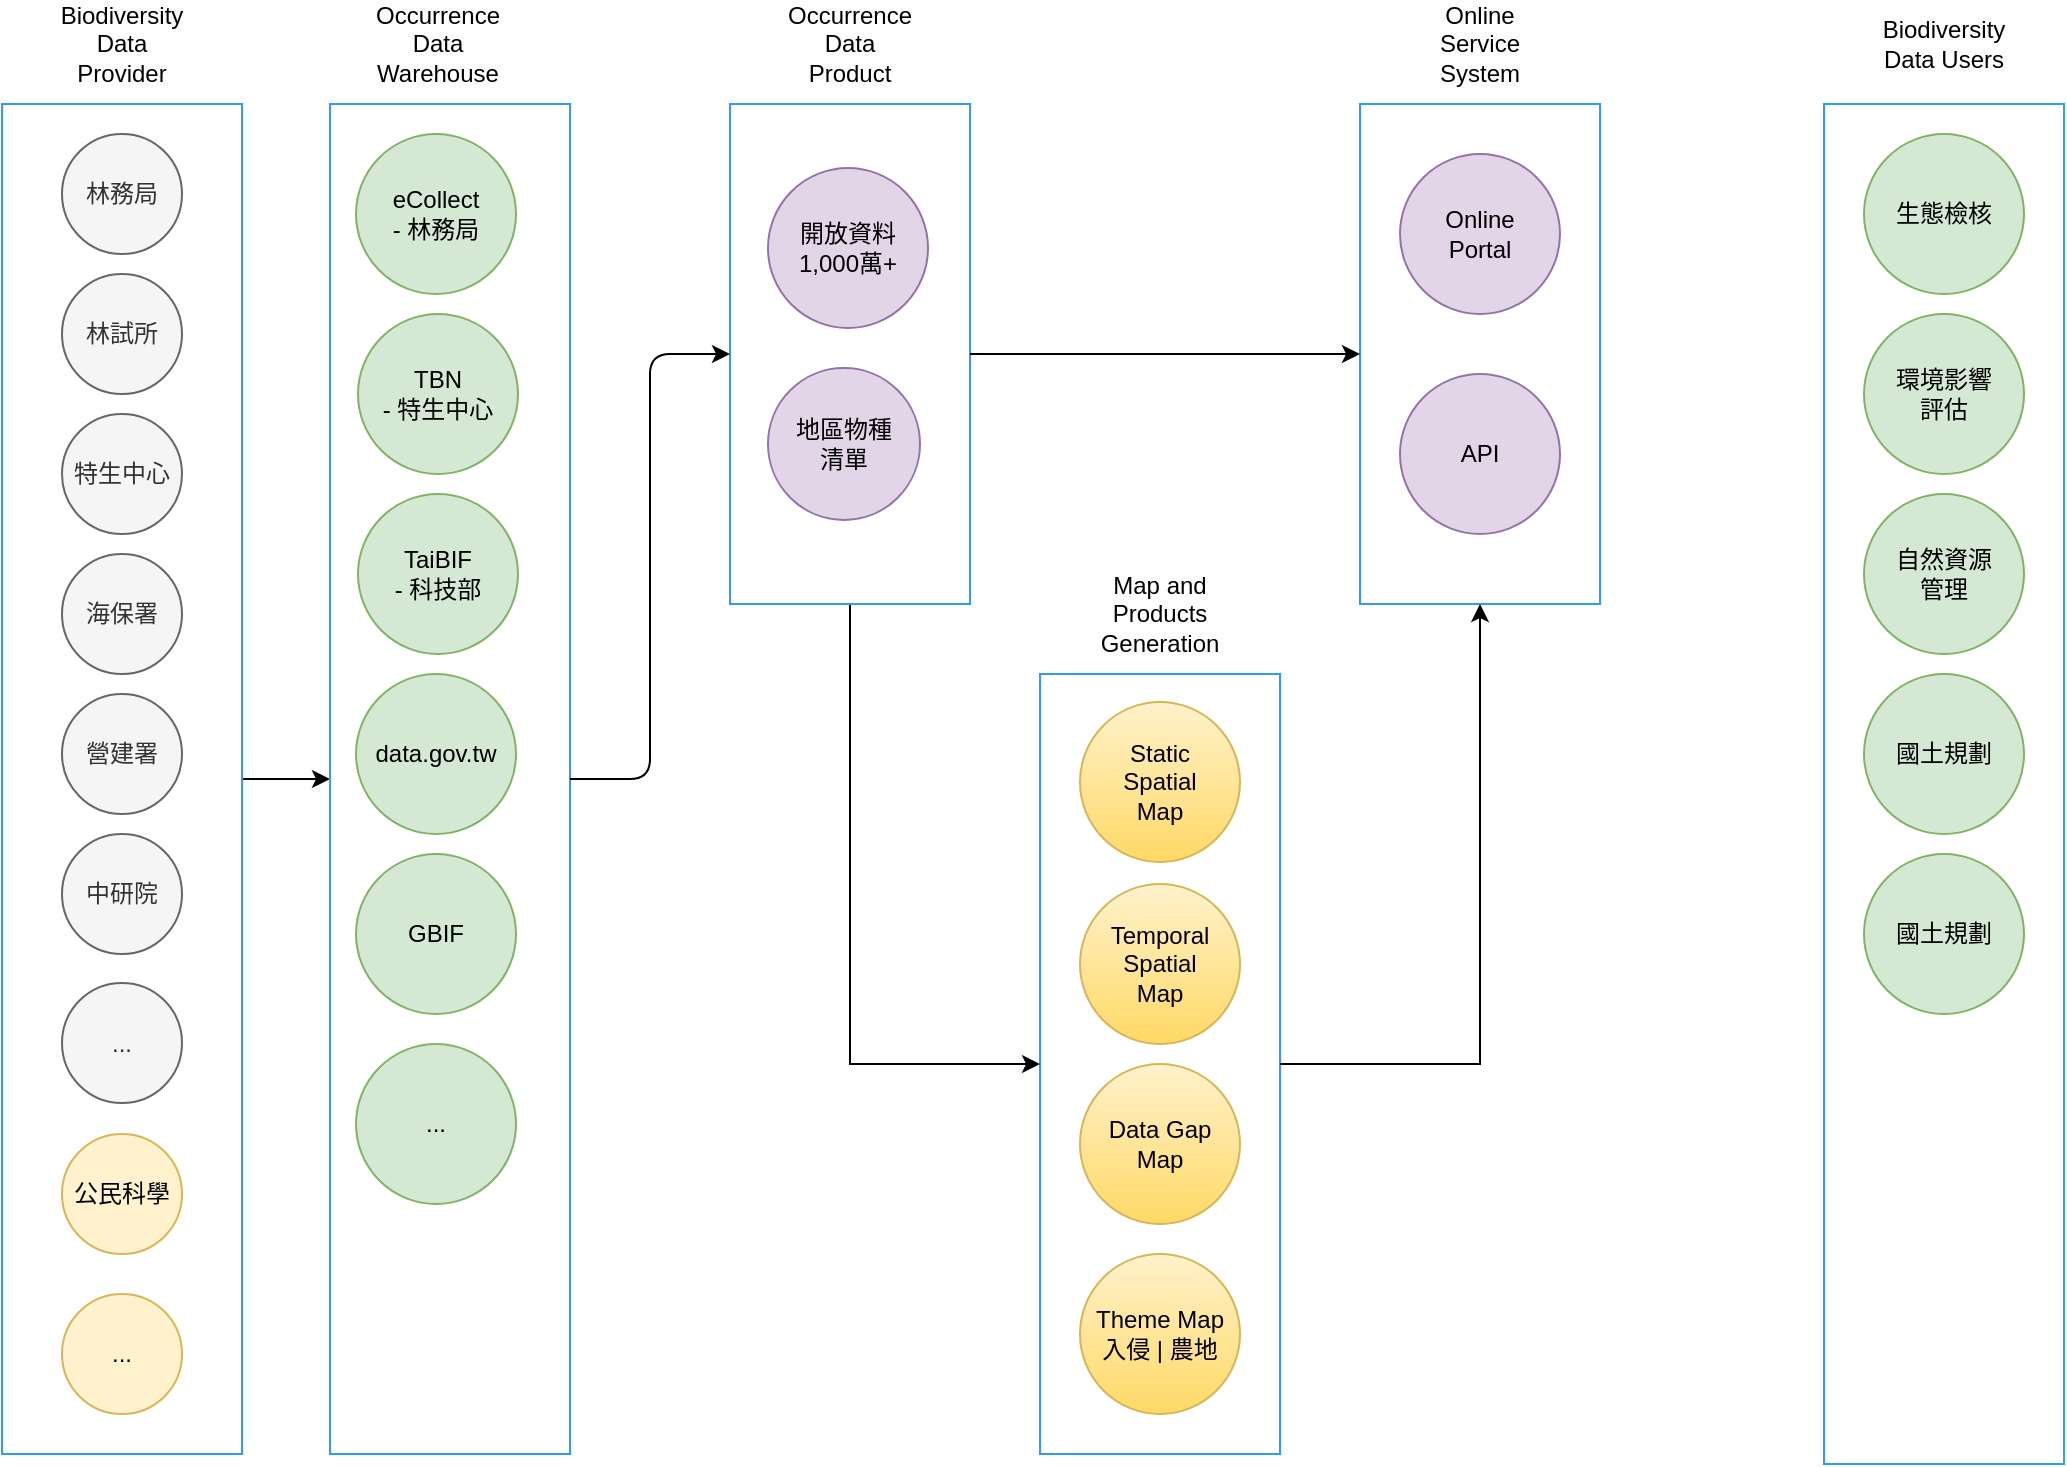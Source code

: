<mxfile version="14.8.5" type="github">
  <diagram id="AUIJijng8iYauKghfq3N" name="Page-1">
    <mxGraphModel dx="1892" dy="1186" grid="1" gridSize="10" guides="1" tooltips="1" connect="1" arrows="1" fold="1" page="1" pageScale="1" pageWidth="1169" pageHeight="827" math="0" shadow="0">
      <root>
        <mxCell id="0" />
        <mxCell id="1" parent="0" />
        <mxCell id="g3Gz0Bv4BczgXTY8qNWK-30" value="" style="edgeStyle=elbowEdgeStyle;elbow=horizontal;endArrow=classic;html=1;" edge="1" parent="1" source="g3Gz0Bv4BczgXTY8qNWK-1" target="g3Gz0Bv4BczgXTY8qNWK-4">
          <mxGeometry width="50" height="50" relative="1" as="geometry">
            <mxPoint x="80" y="375" as="sourcePoint" />
            <mxPoint x="130" y="325" as="targetPoint" />
          </mxGeometry>
        </mxCell>
        <mxCell id="g3Gz0Bv4BczgXTY8qNWK-4" value="" style="rounded=0;whiteSpace=wrap;html=1;strokeColor=#3399FF;" vertex="1" parent="1">
          <mxGeometry x="233" y="120" width="120" height="675" as="geometry" />
        </mxCell>
        <mxCell id="g3Gz0Bv4BczgXTY8qNWK-5" value="Occurrence Data Warehouse" style="text;html=1;strokeColor=none;fillColor=none;align=center;verticalAlign=middle;whiteSpace=wrap;rounded=0;" vertex="1" parent="1">
          <mxGeometry x="267" y="80" width="40" height="20" as="geometry" />
        </mxCell>
        <mxCell id="g3Gz0Bv4BczgXTY8qNWK-21" value="eCollect&lt;br&gt;- 林務局" style="ellipse;whiteSpace=wrap;html=1;aspect=fixed;fillColor=#d5e8d4;strokeColor=#82b366;" vertex="1" parent="1">
          <mxGeometry x="246" y="135" width="80" height="80" as="geometry" />
        </mxCell>
        <mxCell id="g3Gz0Bv4BczgXTY8qNWK-22" value="TBN&lt;br&gt;- 特生中心" style="ellipse;whiteSpace=wrap;html=1;aspect=fixed;fillColor=#d5e8d4;strokeColor=#82b366;" vertex="1" parent="1">
          <mxGeometry x="247" y="225" width="80" height="80" as="geometry" />
        </mxCell>
        <mxCell id="g3Gz0Bv4BczgXTY8qNWK-23" value="data.gov.tw" style="ellipse;whiteSpace=wrap;html=1;aspect=fixed;fillColor=#d5e8d4;strokeColor=#82b366;" vertex="1" parent="1">
          <mxGeometry x="246" y="405" width="80" height="80" as="geometry" />
        </mxCell>
        <mxCell id="g3Gz0Bv4BczgXTY8qNWK-25" value="TaiBIF&lt;br&gt;- 科技部" style="ellipse;whiteSpace=wrap;html=1;aspect=fixed;fillColor=#d5e8d4;strokeColor=#82b366;" vertex="1" parent="1">
          <mxGeometry x="247" y="315" width="80" height="80" as="geometry" />
        </mxCell>
        <mxCell id="g3Gz0Bv4BczgXTY8qNWK-27" value="GBIF" style="ellipse;whiteSpace=wrap;html=1;aspect=fixed;fillColor=#d5e8d4;strokeColor=#82b366;" vertex="1" parent="1">
          <mxGeometry x="246" y="495" width="80" height="80" as="geometry" />
        </mxCell>
        <mxCell id="g3Gz0Bv4BczgXTY8qNWK-38" value="..." style="ellipse;whiteSpace=wrap;html=1;aspect=fixed;fillColor=#d5e8d4;strokeColor=#82b366;" vertex="1" parent="1">
          <mxGeometry x="246" y="590" width="80" height="80" as="geometry" />
        </mxCell>
        <mxCell id="g3Gz0Bv4BczgXTY8qNWK-39" value="" style="group" vertex="1" connectable="0" parent="1">
          <mxGeometry x="603" y="365" width="120" height="430" as="geometry" />
        </mxCell>
        <mxCell id="g3Gz0Bv4BczgXTY8qNWK-40" value="" style="rounded=0;whiteSpace=wrap;html=1;strokeColor=#3399FF;" vertex="1" parent="g3Gz0Bv4BczgXTY8qNWK-39">
          <mxGeometry x="-15" y="40" width="120" height="390" as="geometry" />
        </mxCell>
        <mxCell id="g3Gz0Bv4BczgXTY8qNWK-41" value="Map and Products&lt;br&gt;Generation" style="text;html=1;strokeColor=none;fillColor=none;align=center;verticalAlign=middle;whiteSpace=wrap;rounded=0;" vertex="1" parent="g3Gz0Bv4BczgXTY8qNWK-39">
          <mxGeometry x="25" width="40" height="20" as="geometry" />
        </mxCell>
        <mxCell id="g3Gz0Bv4BczgXTY8qNWK-50" value="Static &lt;br&gt;Spatial&lt;br&gt;Map" style="ellipse;whiteSpace=wrap;html=1;aspect=fixed;fillColor=#fff2cc;strokeColor=#d6b656;gradientColor=#ffd966;" vertex="1" parent="g3Gz0Bv4BczgXTY8qNWK-39">
          <mxGeometry x="5" y="54" width="80" height="80" as="geometry" />
        </mxCell>
        <mxCell id="g3Gz0Bv4BczgXTY8qNWK-57" value="Theme Map&lt;br&gt;入侵 | 農地" style="ellipse;whiteSpace=wrap;html=1;aspect=fixed;fillColor=#fff2cc;strokeColor=#d6b656;gradientColor=#ffd966;" vertex="1" parent="g3Gz0Bv4BczgXTY8qNWK-39">
          <mxGeometry x="5" y="330" width="80" height="80" as="geometry" />
        </mxCell>
        <mxCell id="g3Gz0Bv4BczgXTY8qNWK-64" value="Data Gap Map" style="ellipse;whiteSpace=wrap;html=1;aspect=fixed;fillColor=#fff2cc;strokeColor=#d6b656;gradientColor=#ffd966;" vertex="1" parent="g3Gz0Bv4BczgXTY8qNWK-39">
          <mxGeometry x="5" y="235" width="80" height="80" as="geometry" />
        </mxCell>
        <mxCell id="g3Gz0Bv4BczgXTY8qNWK-51" value="Temporal Spatial &lt;br&gt;Map" style="ellipse;whiteSpace=wrap;html=1;aspect=fixed;fillColor=#fff2cc;strokeColor=#d6b656;gradientColor=#ffd966;" vertex="1" parent="g3Gz0Bv4BczgXTY8qNWK-39">
          <mxGeometry x="5" y="145" width="80" height="80" as="geometry" />
        </mxCell>
        <mxCell id="g3Gz0Bv4BczgXTY8qNWK-1" value="" style="rounded=0;whiteSpace=wrap;html=1;strokeColor=#3399FF;" vertex="1" parent="1">
          <mxGeometry x="69" y="120" width="120" height="675" as="geometry" />
        </mxCell>
        <mxCell id="g3Gz0Bv4BczgXTY8qNWK-2" value="Biodiversity Data Provider" style="text;html=1;strokeColor=none;fillColor=none;align=center;verticalAlign=middle;whiteSpace=wrap;rounded=0;" vertex="1" parent="1">
          <mxGeometry x="109" y="80" width="40" height="20" as="geometry" />
        </mxCell>
        <mxCell id="g3Gz0Bv4BczgXTY8qNWK-13" value="林務局" style="ellipse;whiteSpace=wrap;html=1;aspect=fixed;fillColor=#f5f5f5;strokeColor=#666666;fontColor=#333333;" vertex="1" parent="1">
          <mxGeometry x="99" y="135" width="60" height="60" as="geometry" />
        </mxCell>
        <mxCell id="g3Gz0Bv4BczgXTY8qNWK-14" value="林試所" style="ellipse;whiteSpace=wrap;html=1;aspect=fixed;fillColor=#f5f5f5;strokeColor=#666666;fontColor=#333333;" vertex="1" parent="1">
          <mxGeometry x="99" y="205" width="60" height="60" as="geometry" />
        </mxCell>
        <mxCell id="g3Gz0Bv4BczgXTY8qNWK-15" value="特生中心" style="ellipse;whiteSpace=wrap;html=1;aspect=fixed;fillColor=#f5f5f5;strokeColor=#666666;fontColor=#333333;" vertex="1" parent="1">
          <mxGeometry x="99" y="275" width="60" height="60" as="geometry" />
        </mxCell>
        <mxCell id="g3Gz0Bv4BczgXTY8qNWK-16" value="海保署" style="ellipse;whiteSpace=wrap;html=1;aspect=fixed;fillColor=#f5f5f5;strokeColor=#666666;fontColor=#333333;" vertex="1" parent="1">
          <mxGeometry x="99" y="345" width="60" height="60" as="geometry" />
        </mxCell>
        <mxCell id="g3Gz0Bv4BczgXTY8qNWK-17" value="營建署" style="ellipse;whiteSpace=wrap;html=1;aspect=fixed;fillColor=#f5f5f5;strokeColor=#666666;fontColor=#333333;" vertex="1" parent="1">
          <mxGeometry x="99" y="415" width="60" height="60" as="geometry" />
        </mxCell>
        <mxCell id="g3Gz0Bv4BczgXTY8qNWK-18" value="中研院" style="ellipse;whiteSpace=wrap;html=1;aspect=fixed;fillColor=#f5f5f5;strokeColor=#666666;fontColor=#333333;" vertex="1" parent="1">
          <mxGeometry x="99" y="485" width="60" height="60" as="geometry" />
        </mxCell>
        <mxCell id="g3Gz0Bv4BczgXTY8qNWK-19" value="..." style="ellipse;whiteSpace=wrap;html=1;aspect=fixed;fillColor=#f5f5f5;strokeColor=#666666;fontColor=#333333;" vertex="1" parent="1">
          <mxGeometry x="99" y="559.5" width="60" height="60" as="geometry" />
        </mxCell>
        <mxCell id="g3Gz0Bv4BczgXTY8qNWK-20" value="公民科學" style="ellipse;whiteSpace=wrap;html=1;aspect=fixed;fillColor=#fff2cc;strokeColor=#d6b656;" vertex="1" parent="1">
          <mxGeometry x="99" y="635" width="60" height="60" as="geometry" />
        </mxCell>
        <mxCell id="g3Gz0Bv4BczgXTY8qNWK-24" value="..." style="ellipse;whiteSpace=wrap;html=1;aspect=fixed;fillColor=#fff2cc;strokeColor=#d6b656;" vertex="1" parent="1">
          <mxGeometry x="99" y="715" width="60" height="60" as="geometry" />
        </mxCell>
        <mxCell id="g3Gz0Bv4BczgXTY8qNWK-47" style="edgeStyle=orthogonalEdgeStyle;rounded=0;orthogonalLoop=1;jettySize=auto;html=1;exitX=0.5;exitY=1;exitDx=0;exitDy=0;entryX=0;entryY=0.5;entryDx=0;entryDy=0;" edge="1" parent="1" source="g3Gz0Bv4BczgXTY8qNWK-6" target="g3Gz0Bv4BczgXTY8qNWK-40">
          <mxGeometry relative="1" as="geometry" />
        </mxCell>
        <mxCell id="g3Gz0Bv4BczgXTY8qNWK-6" value="" style="rounded=0;whiteSpace=wrap;html=1;strokeColor=#3399FF;" vertex="1" parent="1">
          <mxGeometry x="433" y="120" width="120" height="250" as="geometry" />
        </mxCell>
        <mxCell id="g3Gz0Bv4BczgXTY8qNWK-8" value="Occurrence Data Product" style="text;html=1;strokeColor=none;fillColor=none;align=center;verticalAlign=middle;whiteSpace=wrap;rounded=0;" vertex="1" parent="1">
          <mxGeometry x="473" y="80" width="40" height="20" as="geometry" />
        </mxCell>
        <mxCell id="g3Gz0Bv4BczgXTY8qNWK-7" value="" style="rounded=0;whiteSpace=wrap;html=1;strokeColor=#3399FF;" vertex="1" parent="1">
          <mxGeometry x="748" y="120" width="120" height="250" as="geometry" />
        </mxCell>
        <mxCell id="g3Gz0Bv4BczgXTY8qNWK-9" value="Online Service System" style="text;html=1;strokeColor=none;fillColor=none;align=center;verticalAlign=middle;whiteSpace=wrap;rounded=0;" vertex="1" parent="1">
          <mxGeometry x="788" y="80" width="40" height="20" as="geometry" />
        </mxCell>
        <mxCell id="g3Gz0Bv4BczgXTY8qNWK-11" value="" style="rounded=0;whiteSpace=wrap;html=1;strokeColor=#3399FF;" vertex="1" parent="1">
          <mxGeometry x="980" y="120" width="120" height="680" as="geometry" />
        </mxCell>
        <mxCell id="g3Gz0Bv4BczgXTY8qNWK-12" value="Biodiversity Data Users" style="text;html=1;strokeColor=none;fillColor=none;align=center;verticalAlign=middle;whiteSpace=wrap;rounded=0;" vertex="1" parent="1">
          <mxGeometry x="1020" y="80" width="40" height="20" as="geometry" />
        </mxCell>
        <mxCell id="g3Gz0Bv4BczgXTY8qNWK-43" value="開放資料&lt;br&gt;1,000萬+" style="ellipse;whiteSpace=wrap;html=1;aspect=fixed;fillColor=#e1d5e7;strokeColor=#9673a6;" vertex="1" parent="1">
          <mxGeometry x="452" y="152" width="80" height="80" as="geometry" />
        </mxCell>
        <mxCell id="g3Gz0Bv4BczgXTY8qNWK-44" value="地區物種&lt;br&gt;清單" style="ellipse;whiteSpace=wrap;html=1;aspect=fixed;fillColor=#e1d5e7;strokeColor=#9673a6;" vertex="1" parent="1">
          <mxGeometry x="452" y="252" width="76" height="76" as="geometry" />
        </mxCell>
        <mxCell id="g3Gz0Bv4BczgXTY8qNWK-45" value="" style="edgeStyle=elbowEdgeStyle;elbow=horizontal;endArrow=classic;html=1;exitX=1;exitY=0.5;exitDx=0;exitDy=0;" edge="1" parent="1" source="g3Gz0Bv4BczgXTY8qNWK-4" target="g3Gz0Bv4BczgXTY8qNWK-6">
          <mxGeometry width="50" height="50" relative="1" as="geometry">
            <mxPoint x="550" y="445" as="sourcePoint" />
            <mxPoint x="600" y="395" as="targetPoint" />
          </mxGeometry>
        </mxCell>
        <mxCell id="g3Gz0Bv4BczgXTY8qNWK-65" value="Online &lt;br&gt;Portal" style="ellipse;whiteSpace=wrap;html=1;aspect=fixed;fillColor=#e1d5e7;strokeColor=#9673a6;" vertex="1" parent="1">
          <mxGeometry x="768" y="145" width="80" height="80" as="geometry" />
        </mxCell>
        <mxCell id="g3Gz0Bv4BczgXTY8qNWK-66" value="API" style="ellipse;whiteSpace=wrap;html=1;aspect=fixed;fillColor=#e1d5e7;strokeColor=#9673a6;" vertex="1" parent="1">
          <mxGeometry x="768" y="255" width="80" height="80" as="geometry" />
        </mxCell>
        <mxCell id="g3Gz0Bv4BczgXTY8qNWK-67" value="" style="edgeStyle=elbowEdgeStyle;elbow=horizontal;endArrow=classic;html=1;entryX=0;entryY=0.5;entryDx=0;entryDy=0;exitX=1;exitY=0.5;exitDx=0;exitDy=0;" edge="1" parent="1" source="g3Gz0Bv4BczgXTY8qNWK-6" target="g3Gz0Bv4BczgXTY8qNWK-7">
          <mxGeometry width="50" height="50" relative="1" as="geometry">
            <mxPoint x="618" y="355" as="sourcePoint" />
            <mxPoint x="668" y="305" as="targetPoint" />
          </mxGeometry>
        </mxCell>
        <mxCell id="g3Gz0Bv4BczgXTY8qNWK-68" style="edgeStyle=orthogonalEdgeStyle;rounded=0;orthogonalLoop=1;jettySize=auto;html=1;exitX=1;exitY=0.5;exitDx=0;exitDy=0;" edge="1" parent="1" source="g3Gz0Bv4BczgXTY8qNWK-40" target="g3Gz0Bv4BczgXTY8qNWK-7">
          <mxGeometry relative="1" as="geometry" />
        </mxCell>
        <mxCell id="g3Gz0Bv4BczgXTY8qNWK-69" value="生態檢核" style="ellipse;whiteSpace=wrap;html=1;aspect=fixed;fillColor=#d5e8d4;strokeColor=#82b366;" vertex="1" parent="1">
          <mxGeometry x="1000" y="135" width="80" height="80" as="geometry" />
        </mxCell>
        <mxCell id="g3Gz0Bv4BczgXTY8qNWK-70" value="環境影響&lt;br&gt;評估" style="ellipse;whiteSpace=wrap;html=1;aspect=fixed;fillColor=#d5e8d4;strokeColor=#82b366;" vertex="1" parent="1">
          <mxGeometry x="1000" y="225" width="80" height="80" as="geometry" />
        </mxCell>
        <mxCell id="g3Gz0Bv4BczgXTY8qNWK-71" value="自然資源&lt;br&gt;管理" style="ellipse;whiteSpace=wrap;html=1;aspect=fixed;fillColor=#d5e8d4;strokeColor=#82b366;" vertex="1" parent="1">
          <mxGeometry x="1000" y="315" width="80" height="80" as="geometry" />
        </mxCell>
        <mxCell id="g3Gz0Bv4BczgXTY8qNWK-72" value="國土規劃" style="ellipse;whiteSpace=wrap;html=1;aspect=fixed;fillColor=#d5e8d4;strokeColor=#82b366;" vertex="1" parent="1">
          <mxGeometry x="1000" y="405" width="80" height="80" as="geometry" />
        </mxCell>
        <mxCell id="g3Gz0Bv4BczgXTY8qNWK-73" value="國土規劃" style="ellipse;whiteSpace=wrap;html=1;aspect=fixed;fillColor=#d5e8d4;strokeColor=#82b366;" vertex="1" parent="1">
          <mxGeometry x="1000" y="495" width="80" height="80" as="geometry" />
        </mxCell>
      </root>
    </mxGraphModel>
  </diagram>
</mxfile>
